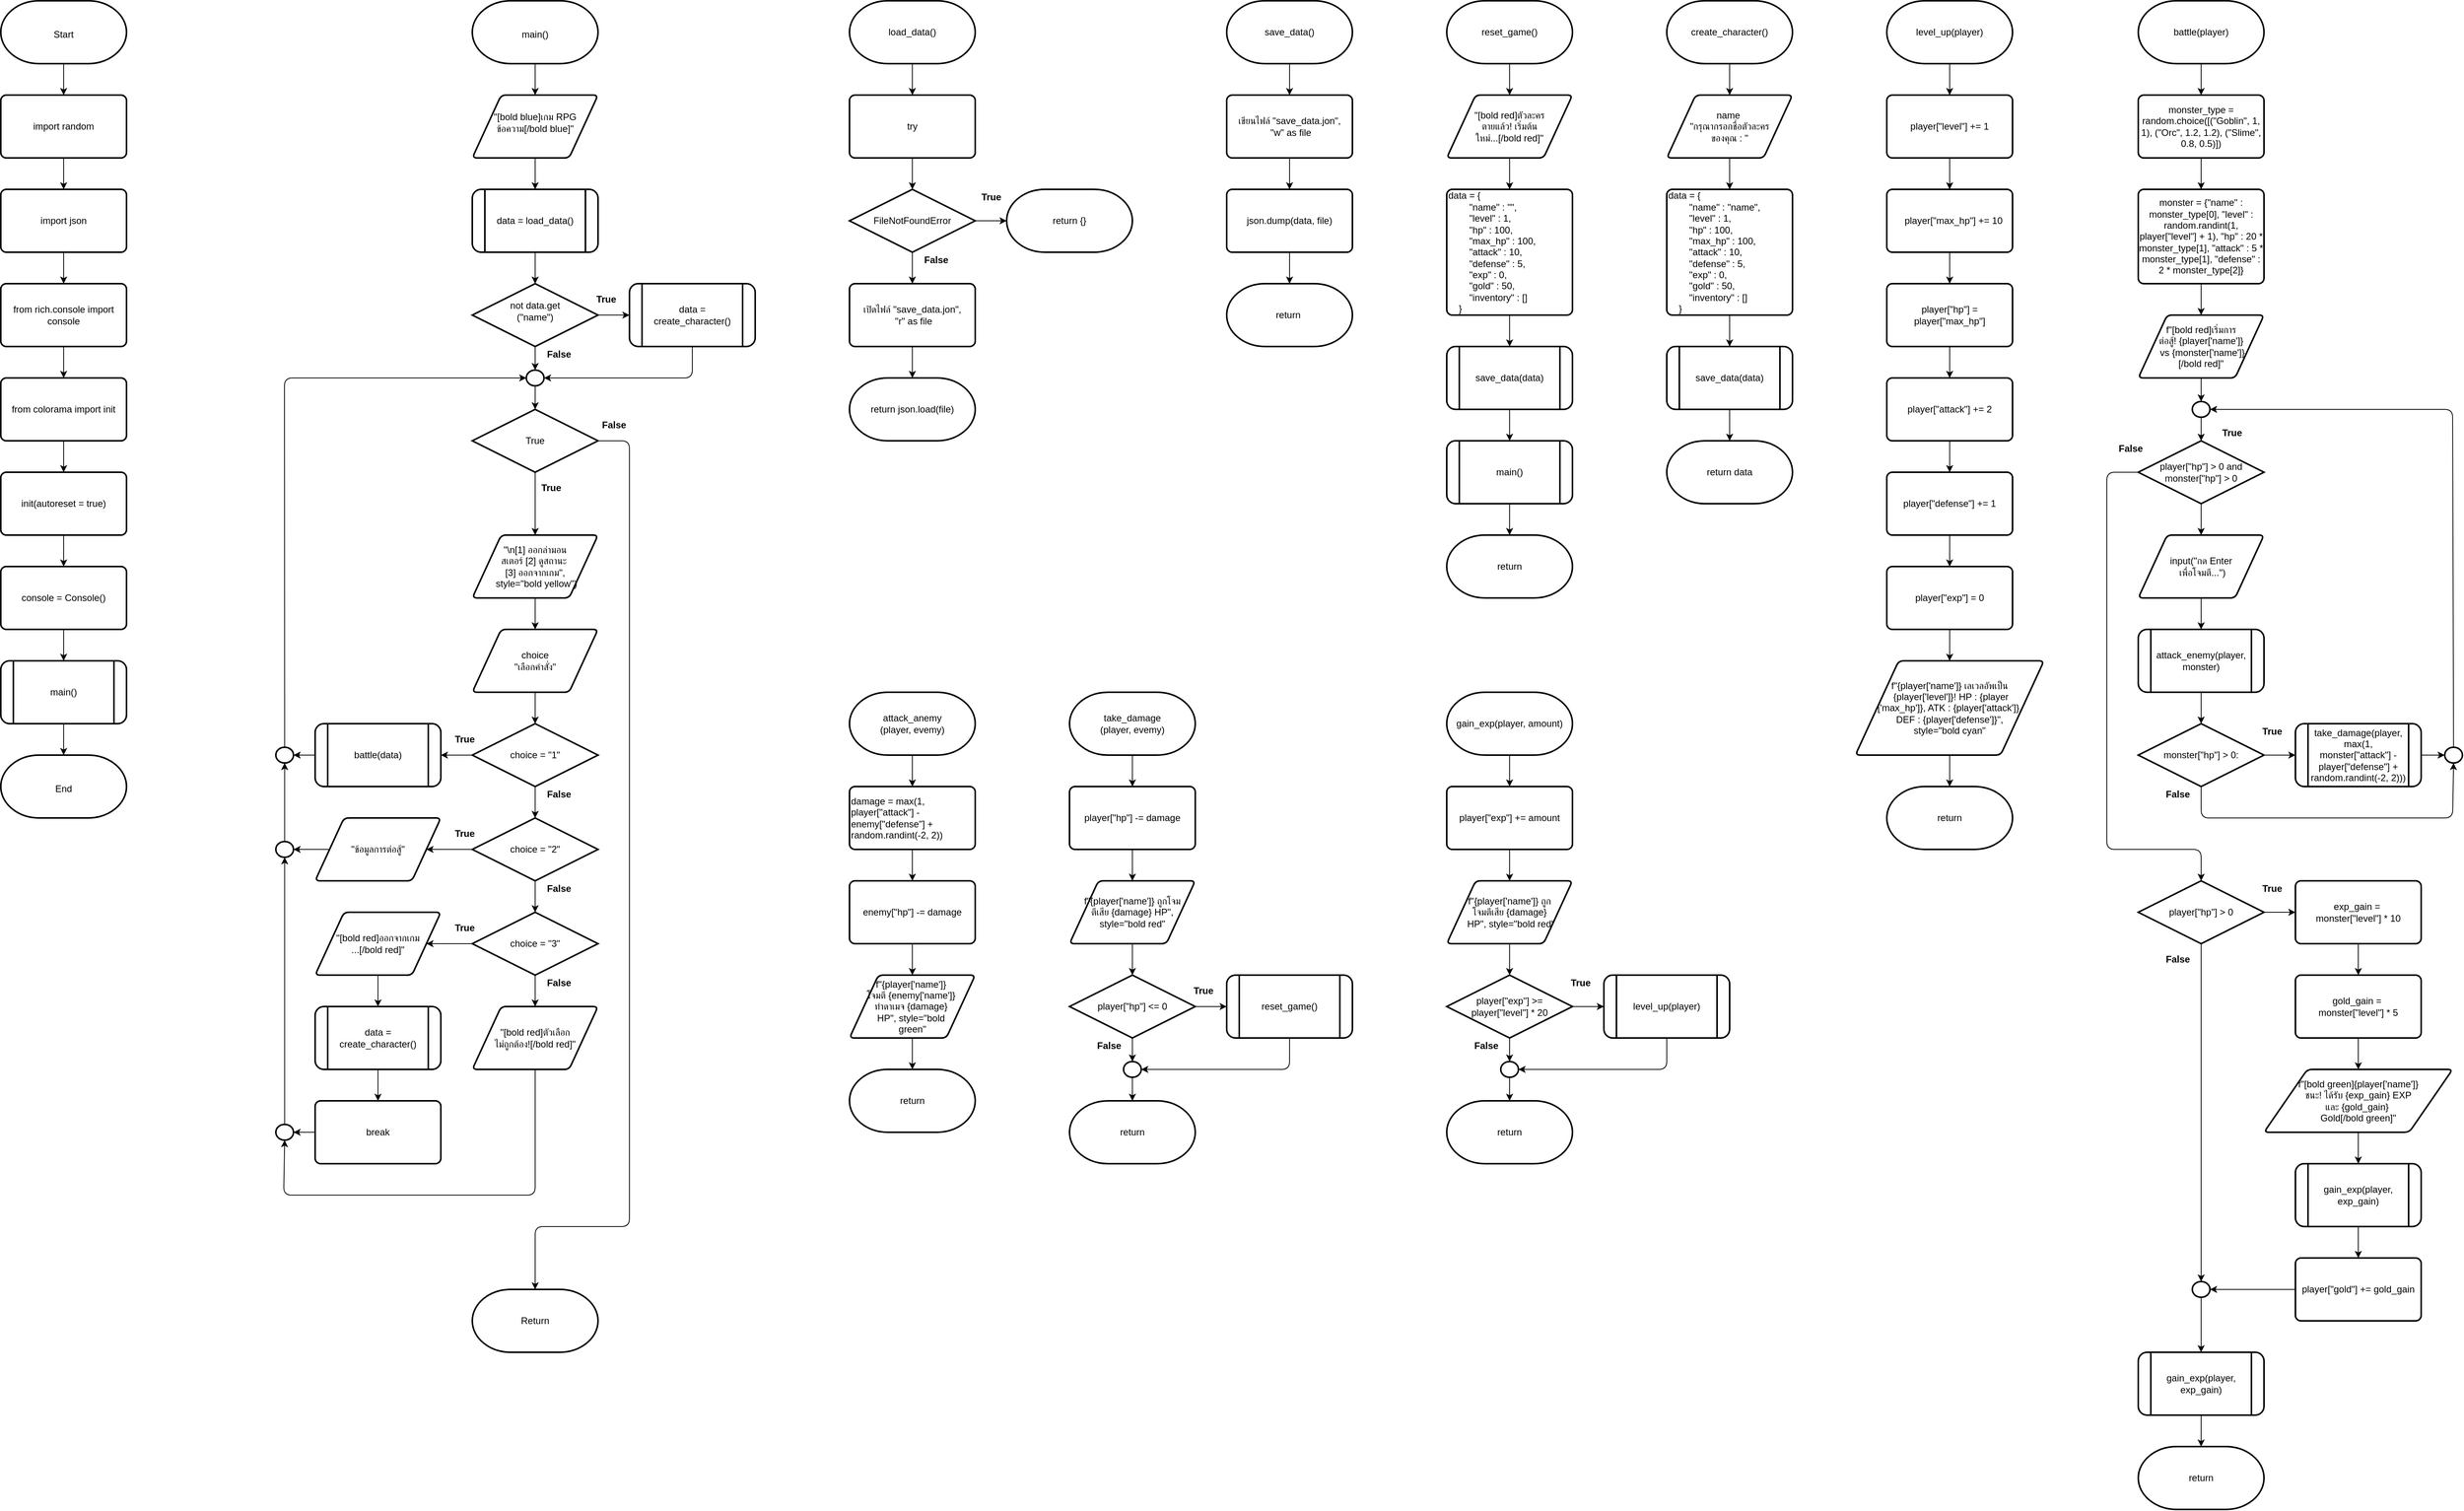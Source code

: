 <mxfile>
    <diagram id="74hc88JJO95Xz0CTZGqI" name="Page-1">
        <mxGraphModel dx="4620" dy="2597" grid="1" gridSize="10" guides="1" tooltips="1" connect="1" arrows="1" fold="1" page="0" pageScale="1" pageWidth="850" pageHeight="1100" math="0" shadow="0">
            <root>
                <mxCell id="0"/>
                <mxCell id="1" parent="0"/>
                <mxCell id="264" value="" style="group" vertex="1" connectable="0" parent="1">
                    <mxGeometry x="40" y="80" width="960" height="1720" as="geometry"/>
                </mxCell>
                <mxCell id="5" value="" style="edgeStyle=none;html=1;exitX=0.5;exitY=1;exitDx=0;exitDy=0;exitPerimeter=0;strokeColor=light-dark(#000000,#000000);" parent="264" source="26" target="4" edge="1">
                    <mxGeometry relative="1" as="geometry">
                        <mxPoint x="80" y="80" as="sourcePoint"/>
                    </mxGeometry>
                </mxCell>
                <mxCell id="7" value="" style="edgeStyle=none;html=1;strokeColor=light-dark(#000000,#000000);" parent="264" source="4" target="6" edge="1">
                    <mxGeometry relative="1" as="geometry"/>
                </mxCell>
                <mxCell id="4" value="import random" style="rounded=1;whiteSpace=wrap;html=1;absoluteArcSize=1;arcSize=14;strokeWidth=2;strokeColor=light-dark(#000000,#000000);" parent="264" vertex="1">
                    <mxGeometry y="120" width="160" height="80" as="geometry"/>
                </mxCell>
                <mxCell id="9" value="" style="edgeStyle=none;html=1;strokeColor=light-dark(#000000,#000000);" parent="264" source="6" target="8" edge="1">
                    <mxGeometry relative="1" as="geometry"/>
                </mxCell>
                <mxCell id="6" value="import json" style="rounded=1;whiteSpace=wrap;html=1;absoluteArcSize=1;arcSize=14;strokeWidth=2;strokeColor=light-dark(#000000,#000000);" parent="264" vertex="1">
                    <mxGeometry y="240" width="160" height="80" as="geometry"/>
                </mxCell>
                <mxCell id="11" value="" style="edgeStyle=none;html=1;strokeColor=light-dark(#000000,#000000);" parent="264" source="8" target="10" edge="1">
                    <mxGeometry relative="1" as="geometry"/>
                </mxCell>
                <mxCell id="8" value="from rich.console import console" style="rounded=1;whiteSpace=wrap;html=1;absoluteArcSize=1;arcSize=14;strokeWidth=2;strokeColor=light-dark(#000000,#000000);" parent="264" vertex="1">
                    <mxGeometry y="360" width="160" height="80" as="geometry"/>
                </mxCell>
                <mxCell id="13" value="" style="edgeStyle=none;html=1;strokeColor=light-dark(#000000,#000000);" parent="264" source="10" target="12" edge="1">
                    <mxGeometry relative="1" as="geometry"/>
                </mxCell>
                <mxCell id="10" value="from colorama import init" style="rounded=1;whiteSpace=wrap;html=1;absoluteArcSize=1;arcSize=14;strokeWidth=2;strokeColor=light-dark(#000000,#000000);" parent="264" vertex="1">
                    <mxGeometry y="480" width="160" height="80" as="geometry"/>
                </mxCell>
                <mxCell id="15" value="" style="edgeStyle=none;html=1;strokeColor=light-dark(#000000,#000000);" parent="264" source="12" target="14" edge="1">
                    <mxGeometry relative="1" as="geometry"/>
                </mxCell>
                <mxCell id="12" value="init(autoreset = true)" style="rounded=1;whiteSpace=wrap;html=1;absoluteArcSize=1;arcSize=14;strokeWidth=2;strokeColor=light-dark(#000000,#000000);" parent="264" vertex="1">
                    <mxGeometry y="600" width="160" height="80" as="geometry"/>
                </mxCell>
                <mxCell id="19" value="" style="edgeStyle=none;html=1;fontFamily=Helvetica;fontSize=12;fontColor=default;strokeColor=light-dark(#000000,#000000);" parent="264" source="14" target="18" edge="1">
                    <mxGeometry relative="1" as="geometry"/>
                </mxCell>
                <mxCell id="14" value="console = Console()" style="rounded=1;whiteSpace=wrap;html=1;absoluteArcSize=1;arcSize=14;strokeWidth=2;strokeColor=light-dark(#000000,#000000);" parent="264" vertex="1">
                    <mxGeometry y="720" width="160" height="80" as="geometry"/>
                </mxCell>
                <mxCell id="28" value="" style="edgeStyle=none;html=1;fontFamily=Helvetica;fontSize=12;fontColor=default;strokeColor=light-dark(#000000,#000000);" parent="264" source="18" target="27" edge="1">
                    <mxGeometry relative="1" as="geometry"/>
                </mxCell>
                <mxCell id="18" value="main()" style="shape=process;whiteSpace=wrap;html=1;backgroundOutline=1;rounded=1;arcSize=14;strokeWidth=2;strokeColor=light-dark(#000000,#000000);" parent="264" vertex="1">
                    <mxGeometry y="840" width="160" height="80" as="geometry"/>
                </mxCell>
                <mxCell id="26" value="&lt;div&gt;&lt;br&gt;&lt;/div&gt;&lt;div&gt;&lt;br&gt;&lt;/div&gt;&lt;div&gt;Start&lt;/div&gt;" style="strokeWidth=2;html=1;shape=mxgraph.flowchart.terminator;whiteSpace=wrap;rounded=1;strokeColor=light-dark(#000000,#000000);align=center;verticalAlign=top;arcSize=6;fontFamily=Helvetica;fontSize=12;fontColor=default;fillColor=default;" parent="264" vertex="1">
                    <mxGeometry width="160" height="80" as="geometry"/>
                </mxCell>
                <mxCell id="27" value="&lt;div&gt;&lt;br&gt;&lt;/div&gt;&lt;div&gt;&lt;br&gt;&lt;/div&gt;&lt;div&gt;End&lt;/div&gt;" style="strokeWidth=2;html=1;shape=mxgraph.flowchart.terminator;whiteSpace=wrap;rounded=1;strokeColor=light-dark(#000000,#000000);align=center;verticalAlign=top;arcSize=6;fontFamily=Helvetica;fontSize=12;fontColor=default;fillColor=default;" parent="264" vertex="1">
                    <mxGeometry y="960" width="160" height="80" as="geometry"/>
                </mxCell>
                <mxCell id="35" value="" style="edgeStyle=none;html=1;fontFamily=Helvetica;fontSize=12;fontColor=default;strokeColor=light-dark(#000000,#000000);" parent="264" source="29" target="33" edge="1">
                    <mxGeometry relative="1" as="geometry"/>
                </mxCell>
                <mxCell id="29" value="&lt;div&gt;&lt;br&gt;&lt;/div&gt;&lt;div&gt;&lt;br&gt;&lt;/div&gt;&lt;div&gt;main()&lt;/div&gt;" style="strokeWidth=2;html=1;shape=mxgraph.flowchart.terminator;whiteSpace=wrap;rounded=1;strokeColor=light-dark(#000000,#000000);align=center;verticalAlign=top;arcSize=6;fontFamily=Helvetica;fontSize=12;fontColor=default;fillColor=default;" parent="264" vertex="1">
                    <mxGeometry x="600" width="160" height="80" as="geometry"/>
                </mxCell>
                <mxCell id="37" value="" style="edgeStyle=none;html=1;fontFamily=Helvetica;fontSize=12;fontColor=default;strokeColor=light-dark(#000000,#000000);" parent="264" source="33" edge="1">
                    <mxGeometry relative="1" as="geometry">
                        <mxPoint x="680" y="240" as="targetPoint"/>
                        <Array as="points">
                            <mxPoint x="680" y="240"/>
                        </Array>
                    </mxGeometry>
                </mxCell>
                <mxCell id="33" value="&lt;br&gt;&lt;div&gt;&quot;[bold blue]เกม RPG ข้อความ[/bold blue]&quot;&lt;/div&gt;" style="shape=parallelogram;html=1;strokeWidth=2;perimeter=parallelogramPerimeter;whiteSpace=wrap;rounded=1;arcSize=12;size=0.23;strokeColor=light-dark(#000000,#000000);align=center;verticalAlign=top;fontFamily=Helvetica;fontSize=12;fontColor=default;fillColor=default;shadow=0;" parent="264" vertex="1">
                    <mxGeometry x="600" y="120" width="160" height="80" as="geometry"/>
                </mxCell>
                <mxCell id="39" value="" style="edgeStyle=none;html=1;fontFamily=Helvetica;fontSize=12;fontColor=default;exitX=0.5;exitY=1;exitDx=0;exitDy=0;strokeColor=light-dark(#000000,#000000);" parent="264" source="43" target="38" edge="1">
                    <mxGeometry relative="1" as="geometry">
                        <mxPoint x="680" y="320" as="sourcePoint"/>
                    </mxGeometry>
                </mxCell>
                <mxCell id="41" value="" style="edgeStyle=none;html=1;fontFamily=Helvetica;fontSize=12;fontColor=default;entryX=0;entryY=0.5;entryDx=0;entryDy=0;strokeColor=light-dark(#000000,#000000);" parent="264" source="38" target="42" edge="1">
                    <mxGeometry relative="1" as="geometry">
                        <mxPoint x="800" y="400" as="targetPoint"/>
                    </mxGeometry>
                </mxCell>
                <mxCell id="47" value="" style="edgeStyle=none;html=1;fontFamily=Helvetica;fontSize=12;fontColor=default;strokeColor=light-dark(#000000,#000000);" parent="264" source="38" target="46" edge="1">
                    <mxGeometry relative="1" as="geometry"/>
                </mxCell>
                <mxCell id="38" value="&lt;div&gt;&lt;br&gt;&lt;/div&gt;not data.get&lt;div&gt;(&quot;name&quot;)&lt;/div&gt;" style="strokeWidth=2;html=1;shape=mxgraph.flowchart.decision;whiteSpace=wrap;rounded=1;strokeColor=light-dark(#000000,#000000);align=center;verticalAlign=top;arcSize=6;fontFamily=Helvetica;fontSize=12;fontColor=default;fillColor=default;" parent="264" vertex="1">
                    <mxGeometry x="600" y="360" width="160" height="80" as="geometry"/>
                </mxCell>
                <mxCell id="42" value="data = create_character()" style="shape=process;whiteSpace=wrap;html=1;backgroundOutline=1;rounded=1;arcSize=14;strokeWidth=2;strokeColor=light-dark(#000000,#000000);" parent="264" vertex="1">
                    <mxGeometry x="800" y="360" width="160" height="80" as="geometry"/>
                </mxCell>
                <mxCell id="43" value="data = load_data()" style="shape=process;whiteSpace=wrap;html=1;backgroundOutline=1;rounded=1;arcSize=14;strokeWidth=2;strokeColor=light-dark(#000000,#000000);" parent="264" vertex="1">
                    <mxGeometry x="600" y="240" width="160" height="80" as="geometry"/>
                </mxCell>
                <mxCell id="48" value="" style="edgeStyle=none;html=1;fontFamily=Helvetica;fontSize=12;fontColor=default;strokeColor=light-dark(#000000,#000000);" parent="264" source="46" edge="1">
                    <mxGeometry relative="1" as="geometry">
                        <mxPoint x="680" y="520" as="targetPoint"/>
                        <Array as="points">
                            <mxPoint x="680" y="520"/>
                        </Array>
                    </mxGeometry>
                </mxCell>
                <mxCell id="46" value="" style="strokeWidth=2;html=1;shape=mxgraph.flowchart.start_2;whiteSpace=wrap;rounded=1;strokeColor=light-dark(#000000,#000000);align=center;verticalAlign=top;arcSize=6;fontFamily=Helvetica;fontSize=12;fontColor=default;fillColor=default;" parent="264" vertex="1">
                    <mxGeometry x="668.75" y="470" width="22.5" height="20" as="geometry"/>
                </mxCell>
                <mxCell id="49" style="edgeStyle=none;html=1;entryX=1;entryY=0.5;entryDx=0;entryDy=0;entryPerimeter=0;fontFamily=Helvetica;fontSize=12;fontColor=default;strokeColor=light-dark(#000000,#000000);" parent="264" source="42" target="46" edge="1">
                    <mxGeometry relative="1" as="geometry">
                        <Array as="points">
                            <mxPoint x="880" y="480"/>
                        </Array>
                    </mxGeometry>
                </mxCell>
                <mxCell id="50" value="True" style="text;strokeColor=none;fillColor=none;html=1;fontSize=12;fontStyle=1;verticalAlign=middle;align=center;fontFamily=Helvetica;fontColor=light-dark(#000000,#000000);" parent="264" vertex="1">
                    <mxGeometry x="720" y="360" width="100" height="40" as="geometry"/>
                </mxCell>
                <mxCell id="51" value="False" style="text;strokeColor=none;fillColor=none;html=1;fontSize=12;fontStyle=1;verticalAlign=middle;align=center;fontFamily=Helvetica;fontColor=light-dark(#000000,#000000);" parent="264" vertex="1">
                    <mxGeometry x="660" y="430" width="100" height="40" as="geometry"/>
                </mxCell>
                <mxCell id="58" value="" style="edgeStyle=none;html=1;entryX=0.5;entryY=0;entryDx=0;entryDy=0;strokeColor=light-dark(#000000,#000000);" parent="264" source="53" target="59" edge="1">
                    <mxGeometry relative="1" as="geometry">
                        <mxPoint x="680" y="800" as="targetPoint"/>
                    </mxGeometry>
                </mxCell>
                <mxCell id="53" value="&quot;\n[1] ออกล่ามอน&lt;div&gt;สเตอร์&amp;nbsp;&lt;span style=&quot;background-color: transparent;&quot;&gt;[2] ดูสถานะ&amp;nbsp;&lt;/span&gt;&lt;/div&gt;&lt;div&gt;&lt;span style=&quot;background-color: transparent;&quot;&gt;[3] ออกจากเกม&quot;,&lt;/span&gt;&lt;/div&gt;&lt;div&gt;&lt;div&gt;&amp;nbsp;style=&quot;bold yellow&quot;)&lt;/div&gt;&lt;/div&gt;" style="shape=parallelogram;html=1;strokeWidth=2;perimeter=parallelogramPerimeter;whiteSpace=wrap;rounded=1;arcSize=12;size=0.23;strokeColor=light-dark(#000000,#000000);" parent="264" vertex="1">
                    <mxGeometry x="600" y="680" width="160" height="80" as="geometry"/>
                </mxCell>
                <mxCell id="55" value="" style="edgeStyle=none;html=1;strokeColor=light-dark(#000000,#000000);" parent="264" source="54" target="53" edge="1">
                    <mxGeometry relative="1" as="geometry"/>
                </mxCell>
                <mxCell id="54" value="True" style="strokeWidth=2;html=1;shape=mxgraph.flowchart.decision;whiteSpace=wrap;strokeColor=light-dark(#000000,#000000);" parent="264" vertex="1">
                    <mxGeometry x="600" y="520" width="160" height="80" as="geometry"/>
                </mxCell>
                <mxCell id="56" value="True" style="text;strokeColor=none;fillColor=none;html=1;fontSize=12;fontStyle=1;verticalAlign=middle;align=center;fontFamily=Helvetica;fontColor=light-dark(#000000,#000000);" parent="264" vertex="1">
                    <mxGeometry x="650" y="600" width="100" height="40" as="geometry"/>
                </mxCell>
                <mxCell id="61" value="" style="edgeStyle=none;html=1;strokeColor=light-dark(#000000,#000000);" parent="264" source="59" target="60" edge="1">
                    <mxGeometry relative="1" as="geometry"/>
                </mxCell>
                <mxCell id="59" value="choice&lt;br&gt;&quot;เลือกคำสั่ง&quot;" style="shape=parallelogram;html=1;strokeWidth=2;perimeter=parallelogramPerimeter;whiteSpace=wrap;rounded=1;arcSize=12;size=0.23;strokeColor=light-dark(#000000,#000000);" parent="264" vertex="1">
                    <mxGeometry x="600" y="800" width="160" height="80" as="geometry"/>
                </mxCell>
                <mxCell id="64" value="" style="edgeStyle=none;html=1;strokeColor=light-dark(#000000,#000000);" parent="264" source="60" target="63" edge="1">
                    <mxGeometry relative="1" as="geometry"/>
                </mxCell>
                <mxCell id="66" value="" style="edgeStyle=none;html=1;strokeColor=light-dark(#000000,#000000);" parent="264" source="60" target="62" edge="1">
                    <mxGeometry relative="1" as="geometry"/>
                </mxCell>
                <mxCell id="60" value="choice = &quot;1&quot;" style="strokeWidth=2;html=1;shape=mxgraph.flowchart.decision;whiteSpace=wrap;strokeColor=light-dark(#000000,#000000);" parent="264" vertex="1">
                    <mxGeometry x="600" y="920" width="160" height="80" as="geometry"/>
                </mxCell>
                <mxCell id="70" value="" style="edgeStyle=none;html=1;strokeColor=light-dark(#000000,#000000);" parent="264" source="62" target="69" edge="1">
                    <mxGeometry relative="1" as="geometry"/>
                </mxCell>
                <mxCell id="78" value="" style="edgeStyle=none;html=1;strokeColor=light-dark(#000000,#000000);" parent="264" source="62" target="77" edge="1">
                    <mxGeometry relative="1" as="geometry"/>
                </mxCell>
                <mxCell id="62" value="choice = &quot;2&quot;" style="strokeWidth=2;html=1;shape=mxgraph.flowchart.decision;whiteSpace=wrap;strokeColor=light-dark(#000000,#000000);" parent="264" vertex="1">
                    <mxGeometry x="600" y="1040" width="160" height="80" as="geometry"/>
                </mxCell>
                <mxCell id="74" value="" style="edgeStyle=none;html=1;strokeColor=light-dark(#000000,#000000);" parent="264" source="63" target="71" edge="1">
                    <mxGeometry relative="1" as="geometry"/>
                </mxCell>
                <mxCell id="63" value="battle(data)" style="shape=process;whiteSpace=wrap;html=1;backgroundOutline=1;rounded=1;arcSize=14;strokeWidth=2;strokeColor=light-dark(#000000,#000000);" parent="264" vertex="1">
                    <mxGeometry x="400" y="920" width="160" height="80" as="geometry"/>
                </mxCell>
                <mxCell id="65" value="True" style="text;strokeColor=none;fillColor=none;html=1;fontSize=12;fontStyle=1;verticalAlign=middle;align=center;fontFamily=Helvetica;fontColor=light-dark(#000000,#000000);" parent="264" vertex="1">
                    <mxGeometry x="540" y="920" width="100" height="40" as="geometry"/>
                </mxCell>
                <mxCell id="67" value="False" style="text;strokeColor=none;fillColor=none;fontSize=12;fontStyle=1;verticalAlign=middle;align=center;fontFamily=Helvetica;fontColor=light-dark(#000000,#000000);labelBorderColor=none;html=1;" parent="264" vertex="1">
                    <mxGeometry x="660" y="990" width="100" height="40" as="geometry"/>
                </mxCell>
                <mxCell id="68" value="False" style="text;strokeColor=none;fillColor=none;html=1;fontSize=12;fontStyle=1;verticalAlign=middle;align=center;fontFamily=Helvetica;fontColor=light-dark(#000000,#000000);" parent="264" vertex="1">
                    <mxGeometry x="730" y="520" width="100" height="40" as="geometry"/>
                </mxCell>
                <mxCell id="73" value="" style="edgeStyle=none;html=1;strokeColor=light-dark(#000000,#000000);" parent="264" source="69" target="72" edge="1">
                    <mxGeometry relative="1" as="geometry"/>
                </mxCell>
                <mxCell id="69" value="&quot;ข้อมูลการต่อสู้&quot;" style="shape=parallelogram;html=1;strokeWidth=2;perimeter=parallelogramPerimeter;whiteSpace=wrap;rounded=1;arcSize=12;size=0.23;strokeColor=light-dark(#000000,#000000);" parent="264" vertex="1">
                    <mxGeometry x="400" y="1040" width="160" height="80" as="geometry"/>
                </mxCell>
                <mxCell id="71" value="" style="strokeWidth=2;html=1;shape=mxgraph.flowchart.start_2;whiteSpace=wrap;rounded=1;strokeColor=light-dark(#000000,#000000);align=center;verticalAlign=top;arcSize=6;fontFamily=Helvetica;fontSize=12;fontColor=default;fillColor=default;" parent="264" vertex="1">
                    <mxGeometry x="350" y="950" width="22.5" height="20" as="geometry"/>
                </mxCell>
                <mxCell id="75" value="" style="edgeStyle=none;html=1;strokeColor=light-dark(#000000,#000000);" parent="264" source="72" target="71" edge="1">
                    <mxGeometry relative="1" as="geometry"/>
                </mxCell>
                <mxCell id="72" value="" style="strokeWidth=2;html=1;shape=mxgraph.flowchart.start_2;whiteSpace=wrap;rounded=1;strokeColor=light-dark(#000000,#000000);align=center;verticalAlign=top;arcSize=6;fontFamily=Helvetica;fontSize=12;fontColor=default;fillColor=default;" parent="264" vertex="1">
                    <mxGeometry x="350" y="1070" width="22.5" height="20" as="geometry"/>
                </mxCell>
                <mxCell id="76" style="edgeStyle=none;html=1;entryX=0;entryY=0.5;entryDx=0;entryDy=0;entryPerimeter=0;strokeColor=light-dark(#000000,#000000);" parent="264" source="71" target="46" edge="1">
                    <mxGeometry relative="1" as="geometry">
                        <Array as="points">
                            <mxPoint x="361" y="480"/>
                        </Array>
                    </mxGeometry>
                </mxCell>
                <mxCell id="80" value="" style="edgeStyle=none;html=1;strokeColor=light-dark(#000000,#000000);" parent="264" source="77" target="79" edge="1">
                    <mxGeometry relative="1" as="geometry"/>
                </mxCell>
                <mxCell id="99" value="" style="edgeStyle=none;html=1;strokeColor=light-dark(#000000,#000000);" parent="264" source="77" target="98" edge="1">
                    <mxGeometry relative="1" as="geometry"/>
                </mxCell>
                <mxCell id="77" value="choice = &quot;3&quot;" style="strokeWidth=2;html=1;shape=mxgraph.flowchart.decision;whiteSpace=wrap;strokeColor=light-dark(#000000,#000000);" parent="264" vertex="1">
                    <mxGeometry x="600" y="1160" width="160" height="80" as="geometry"/>
                </mxCell>
                <mxCell id="82" value="" style="edgeStyle=none;html=1;strokeColor=light-dark(#000000,#000000);" parent="264" source="79" target="81" edge="1">
                    <mxGeometry relative="1" as="geometry"/>
                </mxCell>
                <mxCell id="79" value="&quot;[bold red]ออกจากเกม&lt;div&gt;...[/bold red]&quot;&lt;/div&gt;" style="shape=parallelogram;html=1;strokeWidth=2;perimeter=parallelogramPerimeter;whiteSpace=wrap;rounded=1;arcSize=12;size=0.23;strokeColor=light-dark(#000000,#000000);" parent="264" vertex="1">
                    <mxGeometry x="400" y="1160" width="160" height="80" as="geometry"/>
                </mxCell>
                <mxCell id="91" value="" style="edgeStyle=none;html=1;strokeColor=light-dark(#000000,#000000);" parent="264" source="81" target="90" edge="1">
                    <mxGeometry relative="1" as="geometry"/>
                </mxCell>
                <mxCell id="81" value="data = create_character()" style="shape=process;whiteSpace=wrap;html=1;backgroundOutline=1;rounded=1;arcSize=14;strokeWidth=2;strokeColor=light-dark(#000000,#000000);" parent="264" vertex="1">
                    <mxGeometry x="400" y="1280" width="160" height="80" as="geometry"/>
                </mxCell>
                <mxCell id="83" value="True" style="text;strokeColor=none;fillColor=none;html=1;fontSize=12;fontStyle=1;verticalAlign=middle;align=center;fontFamily=Helvetica;fontColor=light-dark(#000000,#000000);" parent="264" vertex="1">
                    <mxGeometry x="540" y="1040" width="100" height="40" as="geometry"/>
                </mxCell>
                <mxCell id="84" value="False" style="text;strokeColor=none;fillColor=none;html=1;fontSize=12;fontStyle=1;verticalAlign=middle;align=center;fontFamily=Helvetica;fontColor=light-dark(#000000,#000000);" parent="264" vertex="1">
                    <mxGeometry x="660" y="1110" width="100" height="40" as="geometry"/>
                </mxCell>
                <mxCell id="85" value="True" style="text;strokeColor=none;fillColor=none;html=1;fontSize=12;fontStyle=1;verticalAlign=middle;align=center;fontFamily=Helvetica;fontColor=light-dark(#000000,#000000);" parent="264" vertex="1">
                    <mxGeometry x="540" y="1160" width="100" height="40" as="geometry"/>
                </mxCell>
                <mxCell id="93" value="" style="edgeStyle=none;html=1;strokeColor=light-dark(#000000,#000000);" parent="264" source="90" target="92" edge="1">
                    <mxGeometry relative="1" as="geometry"/>
                </mxCell>
                <mxCell id="90" value="break" style="rounded=1;whiteSpace=wrap;html=1;absoluteArcSize=1;arcSize=14;strokeWidth=2;strokeColor=light-dark(#000000,#000000);" parent="264" vertex="1">
                    <mxGeometry x="400" y="1400" width="160" height="80" as="geometry"/>
                </mxCell>
                <mxCell id="92" value="" style="strokeWidth=2;html=1;shape=mxgraph.flowchart.start_2;whiteSpace=wrap;rounded=1;strokeColor=light-dark(#000000,#000000);align=center;verticalAlign=top;arcSize=6;fontFamily=Helvetica;fontSize=12;fontColor=default;fillColor=default;" parent="264" vertex="1">
                    <mxGeometry x="350" y="1430" width="22.5" height="20" as="geometry"/>
                </mxCell>
                <mxCell id="94" style="edgeStyle=none;html=1;entryX=0.5;entryY=1;entryDx=0;entryDy=0;entryPerimeter=0;strokeColor=light-dark(#000000,#000000);" parent="264" source="92" target="72" edge="1">
                    <mxGeometry relative="1" as="geometry"/>
                </mxCell>
                <mxCell id="97" style="edgeStyle=none;html=1;entryX=0.5;entryY=1;entryDx=0;entryDy=0;entryPerimeter=0;exitX=0.5;exitY=1;exitDx=0;exitDy=0;strokeColor=light-dark(#000000,#000000);" parent="264" source="98" target="92" edge="1">
                    <mxGeometry relative="1" as="geometry">
                        <mxPoint x="680" y="1400" as="sourcePoint"/>
                        <mxPoint x="372.5" y="1520" as="targetPoint"/>
                        <Array as="points">
                            <mxPoint x="680" y="1520"/>
                            <mxPoint x="360" y="1520"/>
                        </Array>
                    </mxGeometry>
                </mxCell>
                <mxCell id="98" value="&quot;[bold red]ตัวเลือก&lt;div&gt;ไม่ถูกต้อง![/bold red]&quot;&lt;/div&gt;" style="shape=parallelogram;html=1;strokeWidth=2;perimeter=parallelogramPerimeter;whiteSpace=wrap;rounded=1;arcSize=12;size=0.23;strokeColor=light-dark(#000000,#000000);" parent="264" vertex="1">
                    <mxGeometry x="600" y="1280" width="160" height="80" as="geometry"/>
                </mxCell>
                <mxCell id="101" style="edgeStyle=none;html=1;entryX=0.5;entryY=0;entryDx=0;entryDy=0;entryPerimeter=0;exitX=1;exitY=0.5;exitDx=0;exitDy=0;exitPerimeter=0;strokeColor=light-dark(#000000,#000000);" parent="264" source="54" target="102" edge="1">
                    <mxGeometry relative="1" as="geometry">
                        <mxPoint x="680" y="1400" as="targetPoint"/>
                        <Array as="points">
                            <mxPoint x="800" y="560"/>
                            <mxPoint x="800" y="1560"/>
                            <mxPoint x="680" y="1560"/>
                        </Array>
                    </mxGeometry>
                </mxCell>
                <mxCell id="102" value="Return" style="strokeWidth=2;html=1;shape=mxgraph.flowchart.terminator;whiteSpace=wrap;strokeColor=light-dark(#000000,#000000);" parent="264" vertex="1">
                    <mxGeometry x="600" y="1640" width="160" height="80" as="geometry"/>
                </mxCell>
                <mxCell id="149" value="False" style="text;strokeColor=none;fillColor=none;html=1;fontSize=12;fontStyle=1;verticalAlign=middle;align=center;fontFamily=Helvetica;fontColor=light-dark(#000000,#000000);" parent="264" vertex="1">
                    <mxGeometry x="660" y="1230" width="100" height="40" as="geometry"/>
                </mxCell>
                <mxCell id="265" value="" style="group" vertex="1" connectable="0" parent="1">
                    <mxGeometry x="1120" y="80" width="640" height="1480" as="geometry"/>
                </mxCell>
                <mxCell id="106" value="" style="edgeStyle=none;html=1;strokeColor=light-dark(#000000,#000000);" parent="265" source="104" target="105" edge="1">
                    <mxGeometry relative="1" as="geometry"/>
                </mxCell>
                <mxCell id="104" value="load_data()" style="strokeWidth=2;html=1;shape=mxgraph.flowchart.terminator;whiteSpace=wrap;strokeColor=light-dark(#000000,#000000);" parent="265" vertex="1">
                    <mxGeometry width="160" height="80" as="geometry"/>
                </mxCell>
                <mxCell id="108" value="" style="edgeStyle=none;html=1;entryX=0.5;entryY=0;entryDx=0;entryDy=0;entryPerimeter=0;strokeColor=light-dark(#000000,#000000);" parent="265" source="105" target="109" edge="1">
                    <mxGeometry relative="1" as="geometry">
                        <mxPoint x="80" y="240" as="targetPoint"/>
                    </mxGeometry>
                </mxCell>
                <mxCell id="105" value="try" style="rounded=1;whiteSpace=wrap;html=1;absoluteArcSize=1;arcSize=14;strokeWidth=2;strokeColor=light-dark(#000000,#000000);" parent="265" vertex="1">
                    <mxGeometry y="120" width="160" height="80" as="geometry"/>
                </mxCell>
                <mxCell id="111" value="" style="edgeStyle=none;html=1;strokeColor=light-dark(#000000,#000000);" parent="265" source="109" target="110" edge="1">
                    <mxGeometry relative="1" as="geometry"/>
                </mxCell>
                <mxCell id="114" value="" style="edgeStyle=none;html=1;strokeColor=light-dark(#000000,#000000);" parent="265" source="109" target="113" edge="1">
                    <mxGeometry relative="1" as="geometry"/>
                </mxCell>
                <mxCell id="109" value="FileNotFoundError" style="strokeWidth=2;html=1;shape=mxgraph.flowchart.decision;whiteSpace=wrap;strokeColor=light-dark(#000000,#000000);" parent="265" vertex="1">
                    <mxGeometry y="240" width="160" height="80" as="geometry"/>
                </mxCell>
                <mxCell id="110" value="return {}" style="strokeWidth=2;html=1;shape=mxgraph.flowchart.terminator;whiteSpace=wrap;strokeColor=light-dark(#000000,#000000);" parent="265" vertex="1">
                    <mxGeometry x="200" y="240" width="160" height="80" as="geometry"/>
                </mxCell>
                <mxCell id="116" value="" style="edgeStyle=none;html=1;strokeColor=light-dark(#000000,#000000);" parent="265" source="113" target="115" edge="1">
                    <mxGeometry relative="1" as="geometry"/>
                </mxCell>
                <mxCell id="113" value="เปิดไฟล์ &quot;save_data.jon&quot;,&lt;div&gt;&amp;nbsp;&quot;r&quot; as file&lt;/div&gt;" style="rounded=1;whiteSpace=wrap;html=1;absoluteArcSize=1;arcSize=14;strokeWidth=2;strokeColor=light-dark(#000000,#000000);" parent="265" vertex="1">
                    <mxGeometry y="360" width="160" height="80" as="geometry"/>
                </mxCell>
                <mxCell id="115" value="return json.load(file)" style="strokeWidth=2;html=1;shape=mxgraph.flowchart.terminator;whiteSpace=wrap;strokeColor=light-dark(#000000,#000000);" parent="265" vertex="1">
                    <mxGeometry y="480" width="160" height="80" as="geometry"/>
                </mxCell>
                <mxCell id="119" value="" style="edgeStyle=none;html=1;strokeColor=light-dark(#000000,#000000);" parent="265" source="117" target="118" edge="1">
                    <mxGeometry relative="1" as="geometry"/>
                </mxCell>
                <mxCell id="117" value="save_data()" style="strokeWidth=2;html=1;shape=mxgraph.flowchart.terminator;whiteSpace=wrap;strokeColor=light-dark(#000000,#000000);" parent="265" vertex="1">
                    <mxGeometry x="480" width="160" height="80" as="geometry"/>
                </mxCell>
                <mxCell id="121" value="" style="edgeStyle=none;html=1;strokeColor=light-dark(#000000,#000000);" parent="265" source="118" target="120" edge="1">
                    <mxGeometry relative="1" as="geometry"/>
                </mxCell>
                <mxCell id="118" value="เขียนไฟล์ &quot;save_data.jon&quot;,&lt;div&gt;&amp;nbsp;&quot;w&quot; as file&lt;/div&gt;" style="rounded=1;whiteSpace=wrap;html=1;absoluteArcSize=1;arcSize=14;strokeWidth=2;strokeColor=light-dark(#000000,#000000);" parent="265" vertex="1">
                    <mxGeometry x="480" y="120" width="160" height="80" as="geometry"/>
                </mxCell>
                <mxCell id="123" value="" style="edgeStyle=none;html=1;strokeColor=light-dark(#000000,#000000);" parent="265" source="120" target="122" edge="1">
                    <mxGeometry relative="1" as="geometry"/>
                </mxCell>
                <mxCell id="120" value="json.dump(data, file)" style="rounded=1;whiteSpace=wrap;html=1;absoluteArcSize=1;arcSize=14;strokeWidth=2;strokeColor=light-dark(#000000,#000000);" parent="265" vertex="1">
                    <mxGeometry x="480" y="240" width="160" height="80" as="geometry"/>
                </mxCell>
                <mxCell id="122" value="return&amp;nbsp;" style="strokeWidth=2;html=1;shape=mxgraph.flowchart.terminator;whiteSpace=wrap;strokeColor=light-dark(#000000,#000000);" parent="265" vertex="1">
                    <mxGeometry x="480" y="360" width="160" height="80" as="geometry"/>
                </mxCell>
                <mxCell id="152" value="" style="edgeStyle=none;html=1;strokeColor=light-dark(#000000,#000000);" parent="265" source="150" target="151" edge="1">
                    <mxGeometry relative="1" as="geometry"/>
                </mxCell>
                <mxCell id="150" value="attack_anemy&lt;div&gt;(player, evemy)&lt;/div&gt;" style="strokeWidth=2;html=1;shape=mxgraph.flowchart.terminator;whiteSpace=wrap;strokeColor=light-dark(#000000,#000000);" parent="265" vertex="1">
                    <mxGeometry y="880" width="160" height="80" as="geometry"/>
                </mxCell>
                <mxCell id="156" value="" style="edgeStyle=none;html=1;strokeColor=light-dark(#000000,#000000);" parent="265" source="151" target="153" edge="1">
                    <mxGeometry relative="1" as="geometry"/>
                </mxCell>
                <mxCell id="151" value="damage = max(1, player[&quot;attack&quot;] - enemy[&quot;defense&quot;] + random.randint(-2, 2))" style="rounded=1;whiteSpace=wrap;html=1;absoluteArcSize=1;arcSize=14;strokeWidth=2;align=left;strokeColor=light-dark(#000000,#000000);" parent="265" vertex="1">
                    <mxGeometry y="1000" width="160" height="80" as="geometry"/>
                </mxCell>
                <mxCell id="155" value="" style="edgeStyle=none;html=1;strokeColor=light-dark(#000000,#000000);" parent="265" source="153" target="154" edge="1">
                    <mxGeometry relative="1" as="geometry"/>
                </mxCell>
                <mxCell id="153" value="enemy[&quot;hp&quot;] -= damage" style="rounded=1;whiteSpace=wrap;html=1;absoluteArcSize=1;arcSize=14;strokeWidth=2;align=center;strokeColor=light-dark(#000000,#000000);" parent="265" vertex="1">
                    <mxGeometry y="1120" width="160" height="80" as="geometry"/>
                </mxCell>
                <mxCell id="158" value="" style="edgeStyle=none;html=1;strokeColor=light-dark(#000000,#000000);" parent="265" source="154" target="157" edge="1">
                    <mxGeometry relative="1" as="geometry"/>
                </mxCell>
                <mxCell id="154" value="f&quot;{player[&#39;name&#39;]}&amp;nbsp;&lt;div&gt;โจมตี {enemy[&#39;name&#39;]}&amp;nbsp;&lt;/div&gt;&lt;div&gt;ทำดาเมจ {damage}&amp;nbsp;&lt;/div&gt;&lt;div&gt;HP&quot;, style=&quot;bold&amp;nbsp;&lt;/div&gt;&lt;div&gt;green&quot;&lt;/div&gt;" style="shape=parallelogram;html=1;strokeWidth=2;perimeter=parallelogramPerimeter;whiteSpace=wrap;rounded=1;arcSize=12;size=0.23;strokeColor=light-dark(#000000,#000000);" parent="265" vertex="1">
                    <mxGeometry y="1240" width="160" height="80" as="geometry"/>
                </mxCell>
                <mxCell id="157" value="return" style="strokeWidth=2;html=1;shape=mxgraph.flowchart.terminator;whiteSpace=wrap;strokeColor=light-dark(#000000,#000000);" parent="265" vertex="1">
                    <mxGeometry y="1360" width="160" height="80" as="geometry"/>
                </mxCell>
                <mxCell id="162" value="" style="edgeStyle=none;html=1;strokeColor=light-dark(#000000,#000000);" parent="265" source="159" target="161" edge="1">
                    <mxGeometry relative="1" as="geometry"/>
                </mxCell>
                <mxCell id="159" value="take_damage&lt;br&gt;&lt;div&gt;(player, evemy)&lt;/div&gt;" style="strokeWidth=2;html=1;shape=mxgraph.flowchart.terminator;whiteSpace=wrap;strokeColor=light-dark(#000000,#000000);" parent="265" vertex="1">
                    <mxGeometry x="280" y="880" width="160" height="80" as="geometry"/>
                </mxCell>
                <mxCell id="164" value="" style="edgeStyle=none;html=1;strokeColor=light-dark(#000000,#000000);" parent="265" source="161" target="163" edge="1">
                    <mxGeometry relative="1" as="geometry"/>
                </mxCell>
                <mxCell id="161" value="player[&quot;hp&quot;] -= damage" style="rounded=1;whiteSpace=wrap;html=1;absoluteArcSize=1;arcSize=14;strokeWidth=2;align=center;strokeColor=light-dark(#000000,#000000);" parent="265" vertex="1">
                    <mxGeometry x="280" y="1000" width="160" height="80" as="geometry"/>
                </mxCell>
                <mxCell id="166" value="" style="edgeStyle=none;html=1;strokeColor=light-dark(#000000,#000000);" parent="265" source="163" target="165" edge="1">
                    <mxGeometry relative="1" as="geometry"/>
                </mxCell>
                <mxCell id="163" value="f&quot;{player[&#39;name&#39;]} ถูกโจม&lt;div&gt;ตีเสีย {damage} HP&quot;, style=&quot;bold red&quot;&lt;/div&gt;" style="shape=parallelogram;html=1;strokeWidth=2;perimeter=parallelogramPerimeter;whiteSpace=wrap;rounded=1;arcSize=12;size=0.23;strokeColor=light-dark(#000000,#000000);" parent="265" vertex="1">
                    <mxGeometry x="280" y="1120" width="160" height="80" as="geometry"/>
                </mxCell>
                <mxCell id="168" value="" style="edgeStyle=none;html=1;strokeColor=light-dark(#000000,#000000);" parent="265" source="165" target="167" edge="1">
                    <mxGeometry relative="1" as="geometry"/>
                </mxCell>
                <mxCell id="171" value="" style="edgeStyle=none;html=1;strokeColor=light-dark(#000000,#000000);" parent="265" source="165" target="170" edge="1">
                    <mxGeometry relative="1" as="geometry"/>
                </mxCell>
                <mxCell id="165" value="player[&quot;hp&quot;] &amp;lt;= 0" style="strokeWidth=2;html=1;shape=mxgraph.flowchart.decision;whiteSpace=wrap;strokeColor=light-dark(#000000,#000000);" parent="265" vertex="1">
                    <mxGeometry x="280" y="1240" width="160" height="80" as="geometry"/>
                </mxCell>
                <mxCell id="167" value="reset_game()" style="shape=process;whiteSpace=wrap;html=1;backgroundOutline=1;rounded=1;arcSize=14;strokeWidth=2;strokeColor=light-dark(#000000,#000000);" parent="265" vertex="1">
                    <mxGeometry x="480" y="1240" width="160" height="80" as="geometry"/>
                </mxCell>
                <mxCell id="169" value="return" style="strokeWidth=2;html=1;shape=mxgraph.flowchart.terminator;whiteSpace=wrap;strokeColor=light-dark(#000000,#000000);" parent="265" vertex="1">
                    <mxGeometry x="280" y="1400" width="160" height="80" as="geometry"/>
                </mxCell>
                <mxCell id="172" value="" style="edgeStyle=none;html=1;strokeColor=light-dark(#000000,#000000);" parent="265" source="170" target="169" edge="1">
                    <mxGeometry relative="1" as="geometry"/>
                </mxCell>
                <mxCell id="170" value="" style="strokeWidth=2;html=1;shape=mxgraph.flowchart.start_2;whiteSpace=wrap;rounded=1;strokeColor=light-dark(#000000,#000000);align=center;verticalAlign=top;arcSize=6;fontFamily=Helvetica;fontSize=12;fontColor=default;fillColor=default;" parent="265" vertex="1">
                    <mxGeometry x="348.75" y="1350" width="22.5" height="20" as="geometry"/>
                </mxCell>
                <mxCell id="173" style="edgeStyle=none;html=1;entryX=1;entryY=0.5;entryDx=0;entryDy=0;entryPerimeter=0;strokeColor=light-dark(#000000,#000000);" parent="265" source="167" target="170" edge="1">
                    <mxGeometry relative="1" as="geometry">
                        <Array as="points">
                            <mxPoint x="560" y="1360"/>
                        </Array>
                    </mxGeometry>
                </mxCell>
                <mxCell id="252" value="True" style="text;strokeColor=none;fillColor=none;html=1;fontSize=12;fontStyle=1;verticalAlign=middle;align=center;fontFamily=Helvetica;fontColor=light-dark(#000000,#000000);" parent="265" vertex="1">
                    <mxGeometry x="400" y="1240" width="100" height="40" as="geometry"/>
                </mxCell>
                <mxCell id="257" value="True" style="text;strokeColor=none;fillColor=none;html=1;fontSize=12;fontStyle=1;verticalAlign=middle;align=center;fontFamily=Helvetica;fontColor=light-dark(#000000,#000000);" parent="265" vertex="1">
                    <mxGeometry x="130" y="230" width="100" height="40" as="geometry"/>
                </mxCell>
                <mxCell id="258" value="False" style="text;strokeColor=none;fillColor=none;html=1;fontSize=12;fontStyle=1;verticalAlign=middle;align=center;fontFamily=Helvetica;fontColor=light-dark(#000000,#000000);" parent="265" vertex="1">
                    <mxGeometry x="280" y="1310" width="100" height="40" as="geometry"/>
                </mxCell>
                <mxCell id="263" value="False" style="text;strokeColor=none;fillColor=none;html=1;fontSize=12;fontStyle=1;verticalAlign=middle;align=center;fontFamily=Helvetica;fontColor=light-dark(#000000,#000000);" parent="265" vertex="1">
                    <mxGeometry x="60" y="310" width="100" height="40" as="geometry"/>
                </mxCell>
                <mxCell id="266" value="" style="group" vertex="1" connectable="0" parent="1">
                    <mxGeometry x="1880" y="80" width="440" height="1480" as="geometry"/>
                </mxCell>
                <mxCell id="127" value="" style="edgeStyle=none;html=1;strokeColor=light-dark(#000000,#000000);" parent="266" source="124" target="125" edge="1">
                    <mxGeometry relative="1" as="geometry"/>
                </mxCell>
                <mxCell id="124" value="reset_game()" style="strokeWidth=2;html=1;shape=mxgraph.flowchart.terminator;whiteSpace=wrap;strokeColor=light-dark(#000000,#000000);" parent="266" vertex="1">
                    <mxGeometry width="160" height="80" as="geometry"/>
                </mxCell>
                <mxCell id="129" value="" style="edgeStyle=none;html=1;strokeColor=light-dark(#000000,#000000);" parent="266" source="125" target="128" edge="1">
                    <mxGeometry relative="1" as="geometry"/>
                </mxCell>
                <mxCell id="125" value="&quot;[bold red]ตัวละคร&lt;div&gt;ตายแล้ว! เริ่มต้น&lt;/div&gt;&lt;div&gt;ใหม่...[/bold red]&quot;&lt;/div&gt;" style="shape=parallelogram;html=1;strokeWidth=2;perimeter=parallelogramPerimeter;whiteSpace=wrap;rounded=1;arcSize=12;size=0.23;strokeColor=light-dark(#000000,#000000);" parent="266" vertex="1">
                    <mxGeometry y="120" width="160" height="80" as="geometry"/>
                </mxCell>
                <mxCell id="131" value="" style="edgeStyle=none;html=1;strokeColor=light-dark(#000000,#000000);" parent="266" source="128" target="130" edge="1">
                    <mxGeometry relative="1" as="geometry"/>
                </mxCell>
                <mxCell id="128" value="data = {&lt;br&gt;&amp;nbsp; &amp;nbsp; &amp;nbsp; &amp;nbsp; &quot;name&quot; : &quot;&quot;,&lt;br&gt;&amp;nbsp; &amp;nbsp; &amp;nbsp; &amp;nbsp; &quot;level&quot; : 1,&lt;br&gt;&amp;nbsp; &amp;nbsp; &amp;nbsp; &amp;nbsp; &quot;hp&quot; : 100,&lt;br&gt;&amp;nbsp; &amp;nbsp; &amp;nbsp; &amp;nbsp; &quot;max_hp&quot; : 100,&lt;br&gt;&amp;nbsp; &amp;nbsp; &amp;nbsp; &amp;nbsp; &quot;attack&quot; : 10,&lt;br&gt;&amp;nbsp; &amp;nbsp; &amp;nbsp; &amp;nbsp; &quot;defense&quot; : 5,&lt;br&gt;&amp;nbsp; &amp;nbsp; &amp;nbsp; &amp;nbsp; &quot;exp&quot; : 0,&lt;br&gt;&amp;nbsp; &amp;nbsp; &amp;nbsp; &amp;nbsp; &quot;gold&quot; : 50,&lt;br&gt;&amp;nbsp; &amp;nbsp; &amp;nbsp; &amp;nbsp; &quot;inventory&quot; : []&lt;br&gt;&amp;nbsp; &amp;nbsp; }" style="rounded=1;whiteSpace=wrap;html=1;absoluteArcSize=1;arcSize=14;strokeWidth=2;align=left;strokeColor=light-dark(#000000,#000000);" parent="266" vertex="1">
                    <mxGeometry y="240" width="160" height="160" as="geometry"/>
                </mxCell>
                <mxCell id="133" value="" style="edgeStyle=none;html=1;strokeColor=light-dark(#000000,#000000);" parent="266" source="130" target="132" edge="1">
                    <mxGeometry relative="1" as="geometry"/>
                </mxCell>
                <mxCell id="130" value="save_data(data)" style="shape=process;whiteSpace=wrap;html=1;backgroundOutline=1;rounded=1;arcSize=14;strokeWidth=2;strokeColor=light-dark(#000000,#000000);" parent="266" vertex="1">
                    <mxGeometry y="440" width="160" height="80" as="geometry"/>
                </mxCell>
                <mxCell id="135" value="" style="edgeStyle=none;html=1;strokeColor=light-dark(#000000,#000000);" parent="266" source="132" target="134" edge="1">
                    <mxGeometry relative="1" as="geometry"/>
                </mxCell>
                <mxCell id="132" value="main()" style="shape=process;whiteSpace=wrap;html=1;backgroundOutline=1;rounded=1;arcSize=14;strokeWidth=2;strokeColor=light-dark(#000000,#000000);" parent="266" vertex="1">
                    <mxGeometry y="560" width="160" height="80" as="geometry"/>
                </mxCell>
                <mxCell id="134" value="return" style="strokeWidth=2;html=1;shape=mxgraph.flowchart.terminator;whiteSpace=wrap;strokeColor=light-dark(#000000,#000000);" parent="266" vertex="1">
                    <mxGeometry y="680" width="160" height="80" as="geometry"/>
                </mxCell>
                <mxCell id="136" value="" style="edgeStyle=none;html=1;strokeColor=light-dark(#000000,#000000);" parent="266" source="137" target="139" edge="1">
                    <mxGeometry relative="1" as="geometry"/>
                </mxCell>
                <mxCell id="137" value="create_character()" style="strokeWidth=2;html=1;shape=mxgraph.flowchart.terminator;whiteSpace=wrap;strokeColor=light-dark(#000000,#000000);" parent="266" vertex="1">
                    <mxGeometry x="280" width="160" height="80" as="geometry"/>
                </mxCell>
                <mxCell id="138" value="" style="edgeStyle=none;html=1;entryX=0.5;entryY=0;entryDx=0;entryDy=0;strokeColor=light-dark(#000000,#000000);" parent="266" source="139" target="147" edge="1">
                    <mxGeometry relative="1" as="geometry">
                        <mxPoint x="360.0" y="240" as="targetPoint"/>
                    </mxGeometry>
                </mxCell>
                <mxCell id="139" value="name&amp;nbsp;&lt;div&gt;&quot;กรุณากรอกชื่อตัวละคร&lt;/div&gt;&lt;div&gt;ของคุณ : &quot;&lt;/div&gt;" style="shape=parallelogram;html=1;strokeWidth=2;perimeter=parallelogramPerimeter;whiteSpace=wrap;rounded=1;arcSize=12;size=0.23;strokeColor=light-dark(#000000,#000000);" parent="266" vertex="1">
                    <mxGeometry x="280" y="120" width="160" height="80" as="geometry"/>
                </mxCell>
                <mxCell id="140" value="" style="edgeStyle=none;html=1;exitX=0.5;exitY=1;exitDx=0;exitDy=0;strokeColor=light-dark(#000000,#000000);" parent="266" source="147" target="143" edge="1">
                    <mxGeometry relative="1" as="geometry">
                        <mxPoint x="360.0" y="400" as="sourcePoint"/>
                    </mxGeometry>
                </mxCell>
                <mxCell id="142" value="" style="edgeStyle=none;html=1;entryX=0.5;entryY=0;entryDx=0;entryDy=0;entryPerimeter=0;strokeColor=light-dark(#000000,#000000);" parent="266" source="143" target="146" edge="1">
                    <mxGeometry relative="1" as="geometry">
                        <mxPoint x="360" y="560" as="targetPoint"/>
                    </mxGeometry>
                </mxCell>
                <mxCell id="143" value="save_data(data)" style="shape=process;whiteSpace=wrap;html=1;backgroundOutline=1;rounded=1;arcSize=14;strokeWidth=2;strokeColor=light-dark(#000000,#000000);" parent="266" vertex="1">
                    <mxGeometry x="280" y="440" width="160" height="80" as="geometry"/>
                </mxCell>
                <mxCell id="146" value="return data" style="strokeWidth=2;html=1;shape=mxgraph.flowchart.terminator;whiteSpace=wrap;strokeColor=light-dark(#000000,#000000);" parent="266" vertex="1">
                    <mxGeometry x="280" y="560" width="160" height="80" as="geometry"/>
                </mxCell>
                <mxCell id="147" value="data = {&lt;br&gt;&amp;nbsp; &amp;nbsp; &amp;nbsp; &amp;nbsp; &quot;name&quot; : &quot;name&quot;,&lt;br&gt;&amp;nbsp; &amp;nbsp; &amp;nbsp; &amp;nbsp; &quot;level&quot; : 1,&lt;br&gt;&amp;nbsp; &amp;nbsp; &amp;nbsp; &amp;nbsp; &quot;hp&quot; : 100,&lt;br&gt;&amp;nbsp; &amp;nbsp; &amp;nbsp; &amp;nbsp; &quot;max_hp&quot; : 100,&lt;br&gt;&amp;nbsp; &amp;nbsp; &amp;nbsp; &amp;nbsp; &quot;attack&quot; : 10,&lt;br&gt;&amp;nbsp; &amp;nbsp; &amp;nbsp; &amp;nbsp; &quot;defense&quot; : 5,&lt;br&gt;&amp;nbsp; &amp;nbsp; &amp;nbsp; &amp;nbsp; &quot;exp&quot; : 0,&lt;br&gt;&amp;nbsp; &amp;nbsp; &amp;nbsp; &amp;nbsp; &quot;gold&quot; : 50,&lt;br&gt;&amp;nbsp; &amp;nbsp; &amp;nbsp; &amp;nbsp; &quot;inventory&quot; : []&lt;br&gt;&amp;nbsp; &amp;nbsp; }" style="rounded=1;whiteSpace=wrap;html=1;absoluteArcSize=1;arcSize=14;strokeWidth=2;align=left;strokeColor=light-dark(#000000,#000000);" parent="266" vertex="1">
                    <mxGeometry x="280" y="240" width="160" height="160" as="geometry"/>
                </mxCell>
                <mxCell id="176" value="" style="edgeStyle=none;html=1;strokeColor=light-dark(#000000,#000000);" parent="266" source="174" target="175" edge="1">
                    <mxGeometry relative="1" as="geometry"/>
                </mxCell>
                <mxCell id="174" value="gain_exp(player, amount)" style="strokeWidth=2;html=1;shape=mxgraph.flowchart.terminator;whiteSpace=wrap;strokeColor=light-dark(#000000,#000000);" parent="266" vertex="1">
                    <mxGeometry y="880" width="160" height="80" as="geometry"/>
                </mxCell>
                <mxCell id="178" value="" style="edgeStyle=none;html=1;strokeColor=light-dark(#000000,#000000);" parent="266" source="175" target="177" edge="1">
                    <mxGeometry relative="1" as="geometry"/>
                </mxCell>
                <mxCell id="175" value="player[&quot;exp&quot;] += amount" style="rounded=1;whiteSpace=wrap;html=1;absoluteArcSize=1;arcSize=14;strokeWidth=2;align=center;strokeColor=light-dark(#000000,#000000);" parent="266" vertex="1">
                    <mxGeometry y="1000" width="160" height="80" as="geometry"/>
                </mxCell>
                <mxCell id="180" value="" style="edgeStyle=none;html=1;strokeColor=light-dark(#000000,#000000);" parent="266" source="177" target="179" edge="1">
                    <mxGeometry relative="1" as="geometry"/>
                </mxCell>
                <mxCell id="177" value="f&quot;{player[&#39;name&#39;]} ถูก&lt;div&gt;โจมตีเสีย {damage}&lt;/div&gt;&lt;div&gt;&amp;nbsp;HP&quot;, style=&quot;bold red&quot;&lt;/div&gt;" style="shape=parallelogram;html=1;strokeWidth=2;perimeter=parallelogramPerimeter;whiteSpace=wrap;rounded=1;arcSize=12;size=0.23;strokeColor=light-dark(#000000,#000000);" parent="266" vertex="1">
                    <mxGeometry y="1120" width="160" height="80" as="geometry"/>
                </mxCell>
                <mxCell id="182" value="" style="edgeStyle=none;html=1;strokeColor=light-dark(#000000,#000000);" parent="266" source="179" target="181" edge="1">
                    <mxGeometry relative="1" as="geometry"/>
                </mxCell>
                <mxCell id="186" value="" style="edgeStyle=none;html=1;strokeColor=light-dark(#000000,#000000);" parent="266" source="179" target="184" edge="1">
                    <mxGeometry relative="1" as="geometry"/>
                </mxCell>
                <mxCell id="179" value="player[&quot;exp&quot;] &amp;gt;= player[&quot;level&quot;] * 20" style="strokeWidth=2;html=1;shape=mxgraph.flowchart.decision;whiteSpace=wrap;strokeColor=light-dark(#000000,#000000);" parent="266" vertex="1">
                    <mxGeometry y="1240" width="160" height="80" as="geometry"/>
                </mxCell>
                <mxCell id="181" value="level_up(player)" style="shape=process;whiteSpace=wrap;html=1;backgroundOutline=1;rounded=1;arcSize=14;strokeWidth=2;strokeColor=light-dark(#000000,#000000);" parent="266" vertex="1">
                    <mxGeometry x="200" y="1240" width="160" height="80" as="geometry"/>
                </mxCell>
                <mxCell id="183" value="return" style="strokeWidth=2;html=1;shape=mxgraph.flowchart.terminator;whiteSpace=wrap;strokeColor=light-dark(#000000,#000000);" parent="266" vertex="1">
                    <mxGeometry y="1400" width="160" height="80" as="geometry"/>
                </mxCell>
                <mxCell id="187" value="" style="edgeStyle=none;html=1;strokeColor=light-dark(#000000,#000000);" parent="266" source="184" target="183" edge="1">
                    <mxGeometry relative="1" as="geometry"/>
                </mxCell>
                <mxCell id="184" value="" style="strokeWidth=2;html=1;shape=mxgraph.flowchart.start_2;whiteSpace=wrap;rounded=1;strokeColor=light-dark(#000000,#000000);align=center;verticalAlign=top;arcSize=6;fontFamily=Helvetica;fontSize=12;fontColor=default;fillColor=default;" parent="266" vertex="1">
                    <mxGeometry x="68.75" y="1350" width="22.5" height="20" as="geometry"/>
                </mxCell>
                <mxCell id="185" style="edgeStyle=none;html=1;entryX=1;entryY=0.5;entryDx=0;entryDy=0;entryPerimeter=0;strokeColor=light-dark(#000000,#000000);" parent="266" source="181" target="184" edge="1">
                    <mxGeometry relative="1" as="geometry">
                        <Array as="points">
                            <mxPoint x="280" y="1360"/>
                        </Array>
                    </mxGeometry>
                </mxCell>
                <mxCell id="253" value="True" style="text;strokeColor=none;fillColor=none;html=1;fontSize=12;fontStyle=1;verticalAlign=middle;align=center;fontFamily=Helvetica;fontColor=light-dark(#000000,#000000);" parent="266" vertex="1">
                    <mxGeometry x="120" y="1230" width="100" height="40" as="geometry"/>
                </mxCell>
                <mxCell id="259" value="False" style="text;strokeColor=none;fillColor=none;html=1;fontSize=12;fontStyle=1;verticalAlign=middle;align=center;fontFamily=Helvetica;fontColor=light-dark(#000000,#000000);" parent="266" vertex="1">
                    <mxGeometry y="1310" width="100" height="40" as="geometry"/>
                </mxCell>
                <mxCell id="267" value="" style="group" vertex="1" connectable="0" parent="1">
                    <mxGeometry x="2400" y="80" width="772.5" height="1920" as="geometry"/>
                </mxCell>
                <mxCell id="190" value="" style="edgeStyle=none;html=1;strokeColor=light-dark(#000000,#000000);" parent="267" source="188" target="189" edge="1">
                    <mxGeometry relative="1" as="geometry"/>
                </mxCell>
                <mxCell id="188" value="level_up(player)" style="strokeWidth=2;html=1;shape=mxgraph.flowchart.terminator;whiteSpace=wrap;strokeColor=light-dark(#000000,#000000);" parent="267" vertex="1">
                    <mxGeometry x="40" width="160" height="80" as="geometry"/>
                </mxCell>
                <mxCell id="192" value="" style="edgeStyle=none;html=1;strokeColor=light-dark(#000000,#000000);" parent="267" source="189" target="191" edge="1">
                    <mxGeometry relative="1" as="geometry"/>
                </mxCell>
                <mxCell id="189" value="player[&quot;level&quot;] += 1" style="rounded=1;whiteSpace=wrap;html=1;absoluteArcSize=1;arcSize=14;strokeWidth=2;align=center;strokeColor=light-dark(#000000,#000000);" parent="267" vertex="1">
                    <mxGeometry x="40" y="120" width="160" height="80" as="geometry"/>
                </mxCell>
                <mxCell id="194" value="" style="edgeStyle=none;html=1;strokeColor=light-dark(#000000,#000000);" parent="267" source="191" target="193" edge="1">
                    <mxGeometry relative="1" as="geometry"/>
                </mxCell>
                <mxCell id="191" value="&amp;nbsp; &amp;nbsp;player[&quot;max_hp&quot;] += 10" style="rounded=1;whiteSpace=wrap;html=1;absoluteArcSize=1;arcSize=14;strokeWidth=2;align=center;strokeColor=light-dark(#000000,#000000);" parent="267" vertex="1">
                    <mxGeometry x="40" y="240" width="160" height="80" as="geometry"/>
                </mxCell>
                <mxCell id="196" value="" style="edgeStyle=none;html=1;strokeColor=light-dark(#000000,#000000);" parent="267" source="193" target="195" edge="1">
                    <mxGeometry relative="1" as="geometry"/>
                </mxCell>
                <mxCell id="193" value="player[&quot;hp&quot;] = player[&quot;max_hp&quot;]" style="rounded=1;whiteSpace=wrap;html=1;absoluteArcSize=1;arcSize=14;strokeWidth=2;align=center;strokeColor=light-dark(#000000,#000000);" parent="267" vertex="1">
                    <mxGeometry x="40" y="360" width="160" height="80" as="geometry"/>
                </mxCell>
                <mxCell id="198" value="" style="edgeStyle=none;html=1;strokeColor=light-dark(#000000,#000000);" parent="267" source="195" target="197" edge="1">
                    <mxGeometry relative="1" as="geometry"/>
                </mxCell>
                <mxCell id="195" value="player[&quot;attack&quot;] += 2" style="rounded=1;whiteSpace=wrap;html=1;absoluteArcSize=1;arcSize=14;strokeWidth=2;align=center;strokeColor=light-dark(#000000,#000000);" parent="267" vertex="1">
                    <mxGeometry x="40" y="480" width="160" height="80" as="geometry"/>
                </mxCell>
                <mxCell id="200" value="" style="edgeStyle=none;html=1;strokeColor=light-dark(#000000,#000000);" parent="267" source="197" target="199" edge="1">
                    <mxGeometry relative="1" as="geometry"/>
                </mxCell>
                <mxCell id="197" value="player[&quot;defense&quot;] += 1" style="rounded=1;whiteSpace=wrap;html=1;absoluteArcSize=1;arcSize=14;strokeWidth=2;align=center;strokeColor=light-dark(#000000,#000000);" parent="267" vertex="1">
                    <mxGeometry x="40" y="600" width="160" height="80" as="geometry"/>
                </mxCell>
                <mxCell id="202" value="" style="edgeStyle=none;html=1;strokeColor=light-dark(#000000,#000000);" parent="267" source="199" target="201" edge="1">
                    <mxGeometry relative="1" as="geometry"/>
                </mxCell>
                <mxCell id="199" value="player[&quot;exp&quot;] = 0" style="rounded=1;whiteSpace=wrap;html=1;absoluteArcSize=1;arcSize=14;strokeWidth=2;align=center;strokeColor=light-dark(#000000,#000000);" parent="267" vertex="1">
                    <mxGeometry x="40" y="720" width="160" height="80" as="geometry"/>
                </mxCell>
                <mxCell id="204" value="" style="edgeStyle=none;html=1;strokeColor=light-dark(#000000,#000000);" parent="267" source="201" target="203" edge="1">
                    <mxGeometry relative="1" as="geometry"/>
                </mxCell>
                <mxCell id="201" value="f&quot;{player[&#39;name&#39;]} เลเวลอัพเป็น&lt;div&gt;&amp;nbsp;{player[&#39;level&#39;]}! HP : {player&lt;/div&gt;&lt;div&gt;[&#39;max_hp&#39;]}, ATK : {player[&#39;attack&#39;]},&lt;/div&gt;&lt;div&gt;&amp;nbsp;DEF : {player[&#39;defense&#39;]}&quot;,&amp;nbsp;&lt;/div&gt;&lt;div&gt;style=&quot;bold cyan&quot;&lt;/div&gt;" style="shape=parallelogram;html=1;strokeWidth=2;perimeter=parallelogramPerimeter;whiteSpace=wrap;rounded=1;arcSize=12;size=0.23;strokeColor=light-dark(#000000,#000000);" parent="267" vertex="1">
                    <mxGeometry y="840" width="240" height="120" as="geometry"/>
                </mxCell>
                <mxCell id="203" value="return" style="strokeWidth=2;html=1;shape=mxgraph.flowchart.terminator;whiteSpace=wrap;strokeColor=light-dark(#000000,#000000);" parent="267" vertex="1">
                    <mxGeometry x="40" y="1000" width="160" height="80" as="geometry"/>
                </mxCell>
                <mxCell id="207" value="" style="edgeStyle=none;html=1;strokeColor=light-dark(#000000,#000000);" parent="267" source="205" edge="1">
                    <mxGeometry relative="1" as="geometry">
                        <mxPoint x="440" y="120" as="targetPoint"/>
                        <Array as="points">
                            <mxPoint x="440" y="120"/>
                        </Array>
                    </mxGeometry>
                </mxCell>
                <mxCell id="205" value="battle(player)" style="strokeWidth=2;html=1;shape=mxgraph.flowchart.terminator;whiteSpace=wrap;strokeColor=light-dark(#000000,#000000);" parent="267" vertex="1">
                    <mxGeometry x="360" width="160" height="80" as="geometry"/>
                </mxCell>
                <mxCell id="210" value="" style="edgeStyle=none;html=1;strokeColor=light-dark(#000000,#000000);" parent="267" source="208" target="209" edge="1">
                    <mxGeometry relative="1" as="geometry"/>
                </mxCell>
                <mxCell id="208" value="monster_type = random.choice([(&quot;Goblin&quot;, 1, 1), (&quot;Orc&quot;, 1.2, 1.2), (&quot;Slime&quot;, 0.8, 0.5)])" style="rounded=1;whiteSpace=wrap;html=1;absoluteArcSize=1;arcSize=14;strokeWidth=2;align=center;strokeColor=light-dark(#000000,#000000);" parent="267" vertex="1">
                    <mxGeometry x="360" y="120" width="160" height="80" as="geometry"/>
                </mxCell>
                <mxCell id="214" value="" style="edgeStyle=none;html=1;strokeColor=light-dark(#000000,#000000);" parent="267" source="209" target="213" edge="1">
                    <mxGeometry relative="1" as="geometry"/>
                </mxCell>
                <mxCell id="209" value="monster = {&quot;name&quot; : monster_type[0], &quot;level&quot; : random.randint(1, player[&quot;level&quot;] + 1), &quot;hp&quot; : 20 * monster_type[1], &quot;attack&quot; : 5 * monster_type[1], &quot;defense&quot; : 2 * monster_type[2]}" style="rounded=1;whiteSpace=wrap;html=1;absoluteArcSize=1;arcSize=14;strokeWidth=2;align=center;strokeColor=light-dark(#000000,#000000);" parent="267" vertex="1">
                    <mxGeometry x="360" y="240" width="160" height="120" as="geometry"/>
                </mxCell>
                <mxCell id="218" value="" style="edgeStyle=none;html=1;strokeColor=light-dark(#000000,#000000);" parent="267" source="213" target="216" edge="1">
                    <mxGeometry relative="1" as="geometry"/>
                </mxCell>
                <mxCell id="213" value="f&quot;[bold red]เริ่มการ&lt;div&gt;ต่อสู้! {player[&#39;name&#39;]}&lt;/div&gt;&lt;div&gt;&amp;nbsp;vs {monster[&#39;name&#39;]}&lt;/div&gt;&lt;div&gt;[/bold red]&quot;&lt;/div&gt;" style="shape=parallelogram;html=1;strokeWidth=2;perimeter=parallelogramPerimeter;whiteSpace=wrap;rounded=1;arcSize=12;size=0.23;strokeColor=light-dark(#000000,#000000);" parent="267" vertex="1">
                    <mxGeometry x="360" y="400" width="160" height="80" as="geometry"/>
                </mxCell>
                <mxCell id="221" value="" style="edgeStyle=none;html=1;exitX=0.5;exitY=1;exitDx=0;exitDy=0;exitPerimeter=0;strokeColor=light-dark(#000000,#000000);" parent="267" source="215" target="220" edge="1">
                    <mxGeometry relative="1" as="geometry">
                        <mxPoint x="320.0" y="720" as="sourcePoint"/>
                    </mxGeometry>
                </mxCell>
                <mxCell id="233" style="edgeStyle=none;html=1;strokeColor=light-dark(#000000,#000000);" parent="267" source="215" edge="1">
                    <mxGeometry relative="1" as="geometry">
                        <mxPoint x="440" y="1120" as="targetPoint"/>
                        <Array as="points">
                            <mxPoint x="320" y="600"/>
                            <mxPoint x="320" y="1080"/>
                            <mxPoint x="440" y="1080"/>
                        </Array>
                    </mxGeometry>
                </mxCell>
                <mxCell id="215" value="player[&quot;hp&quot;] &amp;gt; 0 and monster[&quot;hp&quot;] &amp;gt; 0" style="strokeWidth=2;html=1;shape=mxgraph.flowchart.decision;whiteSpace=wrap;strokeColor=light-dark(#000000,#000000);" parent="267" vertex="1">
                    <mxGeometry x="360" y="560" width="160" height="80" as="geometry"/>
                </mxCell>
                <mxCell id="219" value="" style="edgeStyle=none;html=1;strokeColor=light-dark(#000000,#000000);" parent="267" source="216" target="215" edge="1">
                    <mxGeometry relative="1" as="geometry"/>
                </mxCell>
                <mxCell id="216" value="" style="strokeWidth=2;html=1;shape=mxgraph.flowchart.start_2;whiteSpace=wrap;rounded=1;strokeColor=light-dark(#000000,#000000);align=center;verticalAlign=top;arcSize=6;fontFamily=Helvetica;fontSize=12;fontColor=default;fillColor=default;" parent="267" vertex="1">
                    <mxGeometry x="428.75" y="510" width="22.5" height="20" as="geometry"/>
                </mxCell>
                <mxCell id="223" value="" style="edgeStyle=none;html=1;strokeColor=light-dark(#000000,#000000);" parent="267" source="220" target="222" edge="1">
                    <mxGeometry relative="1" as="geometry"/>
                </mxCell>
                <mxCell id="220" value="input(&quot;กด Enter&lt;div&gt;&amp;nbsp;เพื่อโจมตี...&quot;)&lt;/div&gt;" style="shape=parallelogram;html=1;strokeWidth=2;perimeter=parallelogramPerimeter;whiteSpace=wrap;rounded=1;arcSize=12;size=0.23;strokeColor=light-dark(#000000,#000000);" parent="267" vertex="1">
                    <mxGeometry x="360" y="680" width="160" height="80" as="geometry"/>
                </mxCell>
                <mxCell id="225" value="" style="edgeStyle=none;html=1;strokeColor=light-dark(#000000,#000000);" parent="267" source="222" target="224" edge="1">
                    <mxGeometry relative="1" as="geometry"/>
                </mxCell>
                <mxCell id="222" value="attack_enemy(player, monster)" style="shape=process;whiteSpace=wrap;html=1;backgroundOutline=1;rounded=1;arcSize=14;strokeWidth=2;strokeColor=light-dark(#000000,#000000);" parent="267" vertex="1">
                    <mxGeometry x="360" y="800" width="160" height="80" as="geometry"/>
                </mxCell>
                <mxCell id="227" value="" style="edgeStyle=none;html=1;entryX=0;entryY=0.5;entryDx=0;entryDy=0;strokeColor=light-dark(#000000,#000000);" parent="267" source="224" target="228" edge="1">
                    <mxGeometry relative="1" as="geometry">
                        <mxPoint x="560.0" y="960" as="targetPoint"/>
                    </mxGeometry>
                </mxCell>
                <mxCell id="229" style="edgeStyle=none;html=1;exitX=0.5;exitY=1;exitDx=0;exitDy=0;exitPerimeter=0;entryX=0.5;entryY=1;entryDx=0;entryDy=0;entryPerimeter=0;strokeColor=light-dark(#000000,#000000);" parent="267" source="224" target="230" edge="1">
                    <mxGeometry relative="1" as="geometry">
                        <mxPoint x="760" y="990" as="targetPoint"/>
                        <mxPoint x="500.0" y="1050" as="sourcePoint"/>
                        <Array as="points">
                            <mxPoint x="440" y="1040"/>
                            <mxPoint x="760" y="1040"/>
                        </Array>
                    </mxGeometry>
                </mxCell>
                <mxCell id="224" value="monster[&quot;hp&quot;] &amp;gt; 0:" style="strokeWidth=2;html=1;shape=mxgraph.flowchart.decision;whiteSpace=wrap;strokeColor=light-dark(#000000,#000000);" parent="267" vertex="1">
                    <mxGeometry x="360" y="920" width="160" height="80" as="geometry"/>
                </mxCell>
                <mxCell id="231" value="" style="edgeStyle=none;html=1;strokeColor=light-dark(#000000,#000000);" parent="267" source="228" target="230" edge="1">
                    <mxGeometry relative="1" as="geometry"/>
                </mxCell>
                <mxCell id="228" value="take_damage(player, max(1, monster[&quot;attack&quot;] - player[&quot;defense&quot;] + random.randint(-2, 2)))" style="shape=process;whiteSpace=wrap;html=1;backgroundOutline=1;rounded=1;arcSize=14;strokeWidth=2;strokeColor=light-dark(#000000,#000000);" parent="267" vertex="1">
                    <mxGeometry x="560" y="920" width="160" height="80" as="geometry"/>
                </mxCell>
                <mxCell id="230" value="" style="strokeWidth=2;html=1;shape=mxgraph.flowchart.start_2;whiteSpace=wrap;rounded=1;strokeColor=light-dark(#000000,#000000);align=center;verticalAlign=top;arcSize=6;fontFamily=Helvetica;fontSize=12;fontColor=default;fillColor=default;" parent="267" vertex="1">
                    <mxGeometry x="750" y="950" width="22.5" height="20" as="geometry"/>
                </mxCell>
                <mxCell id="232" style="edgeStyle=none;html=1;entryX=1;entryY=0.5;entryDx=0;entryDy=0;entryPerimeter=0;strokeColor=light-dark(#000000,#000000);" parent="267" source="230" target="216" edge="1">
                    <mxGeometry relative="1" as="geometry">
                        <Array as="points">
                            <mxPoint x="760" y="520"/>
                        </Array>
                    </mxGeometry>
                </mxCell>
                <mxCell id="236" value="" style="edgeStyle=none;html=1;strokeColor=light-dark(#000000,#000000);" parent="267" source="234" target="235" edge="1">
                    <mxGeometry relative="1" as="geometry"/>
                </mxCell>
                <mxCell id="234" value="player[&quot;hp&quot;] &amp;gt; 0" style="strokeWidth=2;html=1;shape=mxgraph.flowchart.decision;whiteSpace=wrap;strokeColor=light-dark(#000000,#000000);" parent="267" vertex="1">
                    <mxGeometry x="360" y="1120" width="160" height="80" as="geometry"/>
                </mxCell>
                <mxCell id="238" value="" style="edgeStyle=none;html=1;strokeColor=light-dark(#000000,#000000);" parent="267" source="235" target="237" edge="1">
                    <mxGeometry relative="1" as="geometry"/>
                </mxCell>
                <mxCell id="235" value="exp_gain =&amp;nbsp;&lt;div&gt;monster[&quot;level&quot;] * 10&lt;/div&gt;" style="rounded=1;whiteSpace=wrap;html=1;absoluteArcSize=1;arcSize=14;strokeWidth=2;align=center;strokeColor=light-dark(#000000,#000000);" parent="267" vertex="1">
                    <mxGeometry x="560" y="1120" width="160" height="80" as="geometry"/>
                </mxCell>
                <mxCell id="240" value="" style="edgeStyle=none;html=1;strokeColor=light-dark(#000000,#000000);" parent="267" source="237" target="239" edge="1">
                    <mxGeometry relative="1" as="geometry"/>
                </mxCell>
                <mxCell id="237" value="gold_gain =&amp;nbsp;&lt;div&gt;monster[&quot;level&quot;] * 5&lt;/div&gt;" style="rounded=1;whiteSpace=wrap;html=1;absoluteArcSize=1;arcSize=14;strokeWidth=2;align=center;strokeColor=light-dark(#000000,#000000);" parent="267" vertex="1">
                    <mxGeometry x="560" y="1240" width="160" height="80" as="geometry"/>
                </mxCell>
                <mxCell id="242" value="" style="edgeStyle=none;html=1;strokeColor=light-dark(#000000,#000000);" parent="267" source="239" target="241" edge="1">
                    <mxGeometry relative="1" as="geometry"/>
                </mxCell>
                <mxCell id="239" value="f&quot;[bold green]{player[&#39;name&#39;]}&lt;div&gt;&amp;nbsp;ชนะ! ได้รับ {exp_gain} EXP&amp;nbsp;&lt;/div&gt;&lt;div&gt;และ {gold_gain}&amp;nbsp;&lt;/div&gt;&lt;div&gt;Gold[/bold green]&quot;&lt;/div&gt;" style="shape=parallelogram;html=1;strokeWidth=2;perimeter=parallelogramPerimeter;whiteSpace=wrap;rounded=1;arcSize=12;size=0.23;strokeColor=light-dark(#000000,#000000);" parent="267" vertex="1">
                    <mxGeometry x="520" y="1360" width="240" height="80" as="geometry"/>
                </mxCell>
                <mxCell id="244" value="" style="edgeStyle=none;html=1;strokeColor=light-dark(#000000,#000000);" parent="267" source="241" target="243" edge="1">
                    <mxGeometry relative="1" as="geometry"/>
                </mxCell>
                <mxCell id="241" value="gain_exp(player, exp_gain)" style="shape=process;whiteSpace=wrap;html=1;backgroundOutline=1;rounded=1;arcSize=14;strokeWidth=2;strokeColor=light-dark(#000000,#000000);" parent="267" vertex="1">
                    <mxGeometry x="560" y="1480" width="160" height="80" as="geometry"/>
                </mxCell>
                <mxCell id="243" value="player[&quot;gold&quot;] += gold_gain" style="rounded=1;whiteSpace=wrap;html=1;absoluteArcSize=1;arcSize=14;strokeWidth=2;align=center;strokeColor=light-dark(#000000,#000000);" parent="267" vertex="1">
                    <mxGeometry x="560" y="1600" width="160" height="80" as="geometry"/>
                </mxCell>
                <mxCell id="245" value="return" style="strokeWidth=2;html=1;shape=mxgraph.flowchart.terminator;whiteSpace=wrap;strokeColor=light-dark(#000000,#000000);" parent="267" vertex="1">
                    <mxGeometry x="360" y="1840" width="160" height="80" as="geometry"/>
                </mxCell>
                <mxCell id="251" value="" style="edgeStyle=none;html=1;strokeColor=light-dark(#000000,#000000);" parent="267" source="246" target="245" edge="1">
                    <mxGeometry relative="1" as="geometry"/>
                </mxCell>
                <mxCell id="246" value="gain_exp(player, exp_gain)" style="shape=process;whiteSpace=wrap;html=1;backgroundOutline=1;rounded=1;arcSize=14;strokeWidth=2;strokeColor=light-dark(#000000,#000000);" parent="267" vertex="1">
                    <mxGeometry x="360" y="1720" width="160" height="80" as="geometry"/>
                </mxCell>
                <mxCell id="250" style="edgeStyle=none;html=1;entryX=0.5;entryY=0;entryDx=0;entryDy=0;strokeColor=light-dark(#000000,#000000);" parent="267" source="247" target="246" edge="1">
                    <mxGeometry relative="1" as="geometry"/>
                </mxCell>
                <mxCell id="247" value="" style="strokeWidth=2;html=1;shape=mxgraph.flowchart.start_2;whiteSpace=wrap;rounded=1;strokeColor=light-dark(#000000,#000000);align=center;verticalAlign=top;arcSize=6;fontFamily=Helvetica;fontSize=12;fontColor=default;fillColor=default;" parent="267" vertex="1">
                    <mxGeometry x="428.75" y="1630" width="22.5" height="20" as="geometry"/>
                </mxCell>
                <mxCell id="248" style="edgeStyle=none;html=1;entryX=0.5;entryY=0;entryDx=0;entryDy=0;entryPerimeter=0;strokeColor=light-dark(#000000,#000000);" parent="267" source="234" target="247" edge="1">
                    <mxGeometry relative="1" as="geometry"/>
                </mxCell>
                <mxCell id="249" style="edgeStyle=none;html=1;entryX=1;entryY=0.5;entryDx=0;entryDy=0;entryPerimeter=0;strokeColor=light-dark(#000000,#000000);" parent="267" source="243" target="247" edge="1">
                    <mxGeometry relative="1" as="geometry"/>
                </mxCell>
                <mxCell id="254" value="True" style="text;strokeColor=none;fillColor=none;html=1;fontSize=12;fontStyle=1;verticalAlign=middle;align=center;fontFamily=Helvetica;fontColor=light-dark(#000000,#000000);" parent="267" vertex="1">
                    <mxGeometry x="480" y="1110" width="100" height="40" as="geometry"/>
                </mxCell>
                <mxCell id="255" value="True" style="text;strokeColor=none;fillColor=none;html=1;fontSize=12;fontStyle=1;verticalAlign=middle;align=center;fontFamily=Helvetica;fontColor=light-dark(#000000,#000000);" parent="267" vertex="1">
                    <mxGeometry x="480" y="910" width="100" height="40" as="geometry"/>
                </mxCell>
                <mxCell id="256" value="True" style="text;strokeColor=none;fillColor=none;html=1;fontSize=12;fontStyle=1;verticalAlign=middle;align=center;fontFamily=Helvetica;fontColor=light-dark(#000000,#000000);" parent="267" vertex="1">
                    <mxGeometry x="428.75" y="530" width="100" height="40" as="geometry"/>
                </mxCell>
                <mxCell id="260" value="False" style="text;strokeColor=none;fillColor=none;html=1;fontSize=12;fontStyle=1;verticalAlign=middle;align=center;fontFamily=Helvetica;fontColor=light-dark(#000000,#000000);" parent="267" vertex="1">
                    <mxGeometry x="360" y="1200" width="100" height="40" as="geometry"/>
                </mxCell>
                <mxCell id="261" value="False" style="text;strokeColor=none;fillColor=none;html=1;fontSize=12;fontStyle=1;verticalAlign=middle;align=center;fontFamily=Helvetica;fontColor=light-dark(#000000,#000000);" parent="267" vertex="1">
                    <mxGeometry x="360" y="990" width="100" height="40" as="geometry"/>
                </mxCell>
                <mxCell id="262" value="False" style="text;strokeColor=none;fillColor=none;html=1;fontSize=12;fontStyle=1;verticalAlign=middle;align=center;fontFamily=Helvetica;fontColor=light-dark(#000000,#000000);" parent="267" vertex="1">
                    <mxGeometry x="300" y="550" width="100" height="40" as="geometry"/>
                </mxCell>
            </root>
        </mxGraphModel>
    </diagram>
</mxfile>